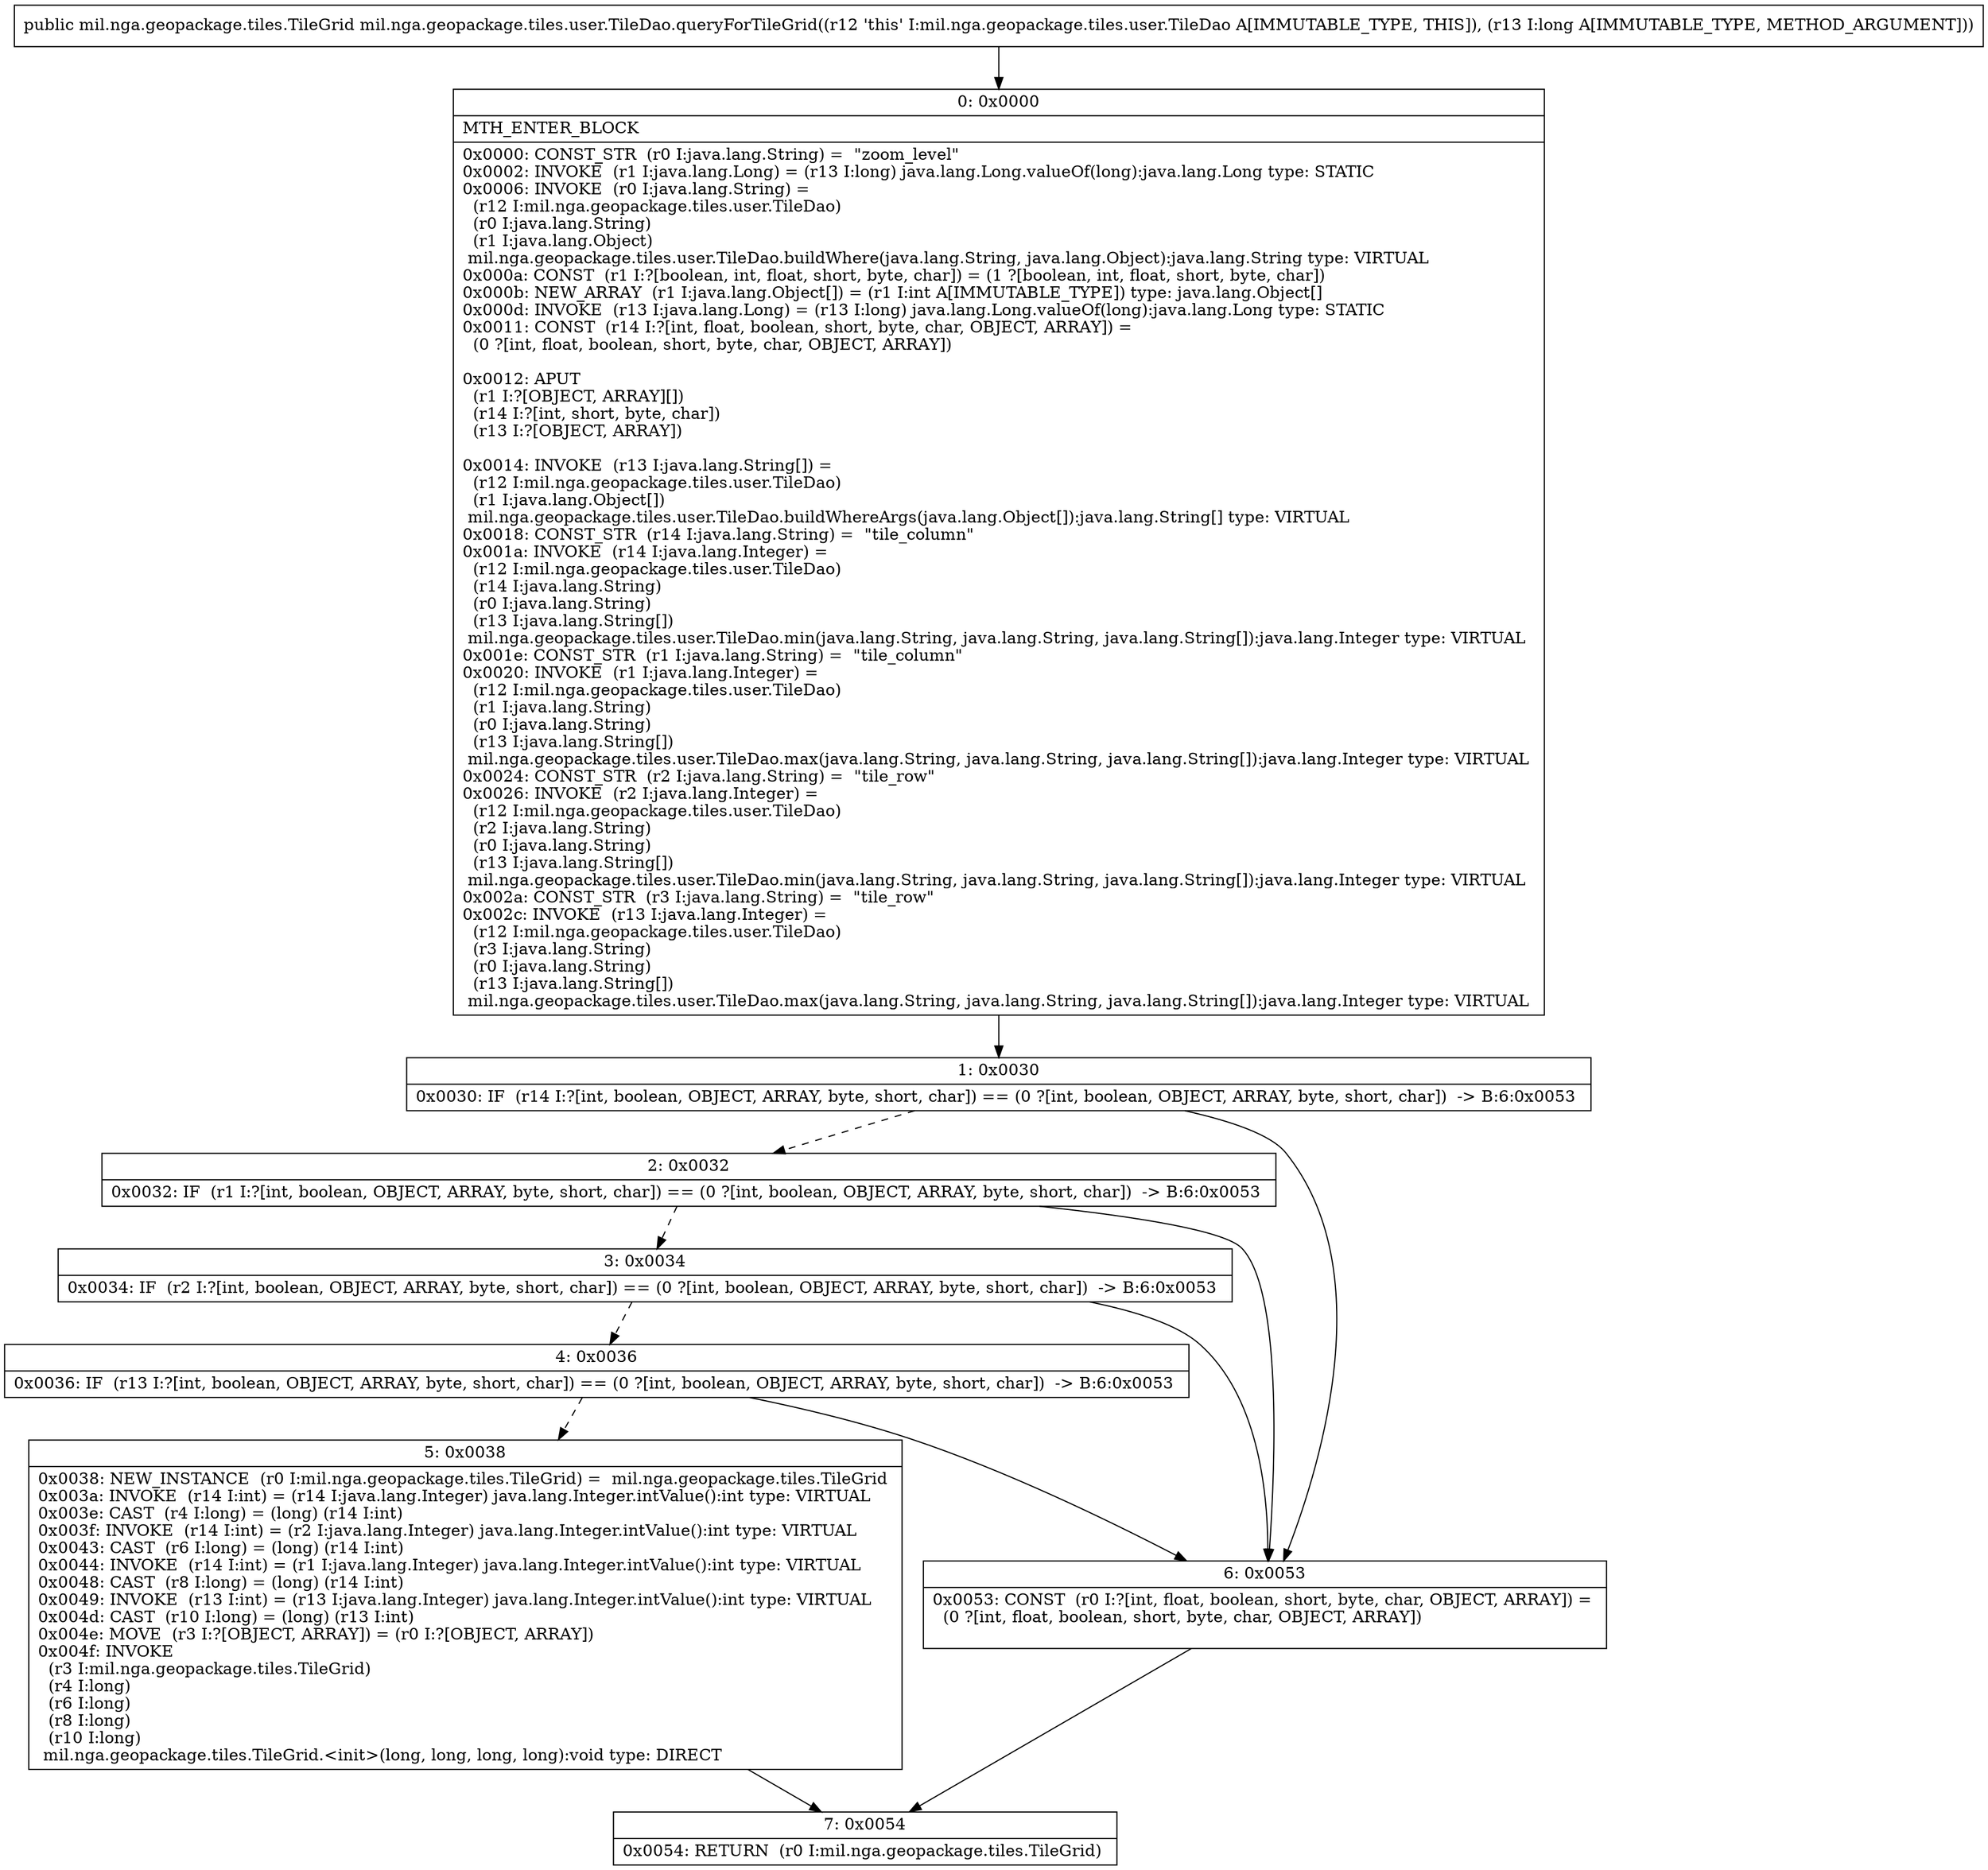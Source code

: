 digraph "CFG formil.nga.geopackage.tiles.user.TileDao.queryForTileGrid(J)Lmil\/nga\/geopackage\/tiles\/TileGrid;" {
Node_0 [shape=record,label="{0\:\ 0x0000|MTH_ENTER_BLOCK\l|0x0000: CONST_STR  (r0 I:java.lang.String) =  \"zoom_level\" \l0x0002: INVOKE  (r1 I:java.lang.Long) = (r13 I:long) java.lang.Long.valueOf(long):java.lang.Long type: STATIC \l0x0006: INVOKE  (r0 I:java.lang.String) = \l  (r12 I:mil.nga.geopackage.tiles.user.TileDao)\l  (r0 I:java.lang.String)\l  (r1 I:java.lang.Object)\l mil.nga.geopackage.tiles.user.TileDao.buildWhere(java.lang.String, java.lang.Object):java.lang.String type: VIRTUAL \l0x000a: CONST  (r1 I:?[boolean, int, float, short, byte, char]) = (1 ?[boolean, int, float, short, byte, char]) \l0x000b: NEW_ARRAY  (r1 I:java.lang.Object[]) = (r1 I:int A[IMMUTABLE_TYPE]) type: java.lang.Object[] \l0x000d: INVOKE  (r13 I:java.lang.Long) = (r13 I:long) java.lang.Long.valueOf(long):java.lang.Long type: STATIC \l0x0011: CONST  (r14 I:?[int, float, boolean, short, byte, char, OBJECT, ARRAY]) = \l  (0 ?[int, float, boolean, short, byte, char, OBJECT, ARRAY])\l \l0x0012: APUT  \l  (r1 I:?[OBJECT, ARRAY][])\l  (r14 I:?[int, short, byte, char])\l  (r13 I:?[OBJECT, ARRAY])\l \l0x0014: INVOKE  (r13 I:java.lang.String[]) = \l  (r12 I:mil.nga.geopackage.tiles.user.TileDao)\l  (r1 I:java.lang.Object[])\l mil.nga.geopackage.tiles.user.TileDao.buildWhereArgs(java.lang.Object[]):java.lang.String[] type: VIRTUAL \l0x0018: CONST_STR  (r14 I:java.lang.String) =  \"tile_column\" \l0x001a: INVOKE  (r14 I:java.lang.Integer) = \l  (r12 I:mil.nga.geopackage.tiles.user.TileDao)\l  (r14 I:java.lang.String)\l  (r0 I:java.lang.String)\l  (r13 I:java.lang.String[])\l mil.nga.geopackage.tiles.user.TileDao.min(java.lang.String, java.lang.String, java.lang.String[]):java.lang.Integer type: VIRTUAL \l0x001e: CONST_STR  (r1 I:java.lang.String) =  \"tile_column\" \l0x0020: INVOKE  (r1 I:java.lang.Integer) = \l  (r12 I:mil.nga.geopackage.tiles.user.TileDao)\l  (r1 I:java.lang.String)\l  (r0 I:java.lang.String)\l  (r13 I:java.lang.String[])\l mil.nga.geopackage.tiles.user.TileDao.max(java.lang.String, java.lang.String, java.lang.String[]):java.lang.Integer type: VIRTUAL \l0x0024: CONST_STR  (r2 I:java.lang.String) =  \"tile_row\" \l0x0026: INVOKE  (r2 I:java.lang.Integer) = \l  (r12 I:mil.nga.geopackage.tiles.user.TileDao)\l  (r2 I:java.lang.String)\l  (r0 I:java.lang.String)\l  (r13 I:java.lang.String[])\l mil.nga.geopackage.tiles.user.TileDao.min(java.lang.String, java.lang.String, java.lang.String[]):java.lang.Integer type: VIRTUAL \l0x002a: CONST_STR  (r3 I:java.lang.String) =  \"tile_row\" \l0x002c: INVOKE  (r13 I:java.lang.Integer) = \l  (r12 I:mil.nga.geopackage.tiles.user.TileDao)\l  (r3 I:java.lang.String)\l  (r0 I:java.lang.String)\l  (r13 I:java.lang.String[])\l mil.nga.geopackage.tiles.user.TileDao.max(java.lang.String, java.lang.String, java.lang.String[]):java.lang.Integer type: VIRTUAL \l}"];
Node_1 [shape=record,label="{1\:\ 0x0030|0x0030: IF  (r14 I:?[int, boolean, OBJECT, ARRAY, byte, short, char]) == (0 ?[int, boolean, OBJECT, ARRAY, byte, short, char])  \-\> B:6:0x0053 \l}"];
Node_2 [shape=record,label="{2\:\ 0x0032|0x0032: IF  (r1 I:?[int, boolean, OBJECT, ARRAY, byte, short, char]) == (0 ?[int, boolean, OBJECT, ARRAY, byte, short, char])  \-\> B:6:0x0053 \l}"];
Node_3 [shape=record,label="{3\:\ 0x0034|0x0034: IF  (r2 I:?[int, boolean, OBJECT, ARRAY, byte, short, char]) == (0 ?[int, boolean, OBJECT, ARRAY, byte, short, char])  \-\> B:6:0x0053 \l}"];
Node_4 [shape=record,label="{4\:\ 0x0036|0x0036: IF  (r13 I:?[int, boolean, OBJECT, ARRAY, byte, short, char]) == (0 ?[int, boolean, OBJECT, ARRAY, byte, short, char])  \-\> B:6:0x0053 \l}"];
Node_5 [shape=record,label="{5\:\ 0x0038|0x0038: NEW_INSTANCE  (r0 I:mil.nga.geopackage.tiles.TileGrid) =  mil.nga.geopackage.tiles.TileGrid \l0x003a: INVOKE  (r14 I:int) = (r14 I:java.lang.Integer) java.lang.Integer.intValue():int type: VIRTUAL \l0x003e: CAST  (r4 I:long) = (long) (r14 I:int) \l0x003f: INVOKE  (r14 I:int) = (r2 I:java.lang.Integer) java.lang.Integer.intValue():int type: VIRTUAL \l0x0043: CAST  (r6 I:long) = (long) (r14 I:int) \l0x0044: INVOKE  (r14 I:int) = (r1 I:java.lang.Integer) java.lang.Integer.intValue():int type: VIRTUAL \l0x0048: CAST  (r8 I:long) = (long) (r14 I:int) \l0x0049: INVOKE  (r13 I:int) = (r13 I:java.lang.Integer) java.lang.Integer.intValue():int type: VIRTUAL \l0x004d: CAST  (r10 I:long) = (long) (r13 I:int) \l0x004e: MOVE  (r3 I:?[OBJECT, ARRAY]) = (r0 I:?[OBJECT, ARRAY]) \l0x004f: INVOKE  \l  (r3 I:mil.nga.geopackage.tiles.TileGrid)\l  (r4 I:long)\l  (r6 I:long)\l  (r8 I:long)\l  (r10 I:long)\l mil.nga.geopackage.tiles.TileGrid.\<init\>(long, long, long, long):void type: DIRECT \l}"];
Node_6 [shape=record,label="{6\:\ 0x0053|0x0053: CONST  (r0 I:?[int, float, boolean, short, byte, char, OBJECT, ARRAY]) = \l  (0 ?[int, float, boolean, short, byte, char, OBJECT, ARRAY])\l \l}"];
Node_7 [shape=record,label="{7\:\ 0x0054|0x0054: RETURN  (r0 I:mil.nga.geopackage.tiles.TileGrid) \l}"];
MethodNode[shape=record,label="{public mil.nga.geopackage.tiles.TileGrid mil.nga.geopackage.tiles.user.TileDao.queryForTileGrid((r12 'this' I:mil.nga.geopackage.tiles.user.TileDao A[IMMUTABLE_TYPE, THIS]), (r13 I:long A[IMMUTABLE_TYPE, METHOD_ARGUMENT])) }"];
MethodNode -> Node_0;
Node_0 -> Node_1;
Node_1 -> Node_2[style=dashed];
Node_1 -> Node_6;
Node_2 -> Node_3[style=dashed];
Node_2 -> Node_6;
Node_3 -> Node_4[style=dashed];
Node_3 -> Node_6;
Node_4 -> Node_5[style=dashed];
Node_4 -> Node_6;
Node_5 -> Node_7;
Node_6 -> Node_7;
}

